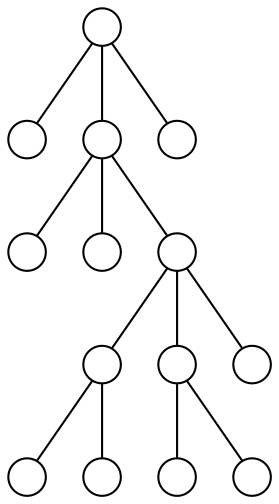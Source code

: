 graph g {
	node[width=0.25,label="",shape=circle]
    A -- {B C F}
    C -- {D E X}
    X -- {Y Z R}
    Y -- {W T}
    Z -- {P Q}
}